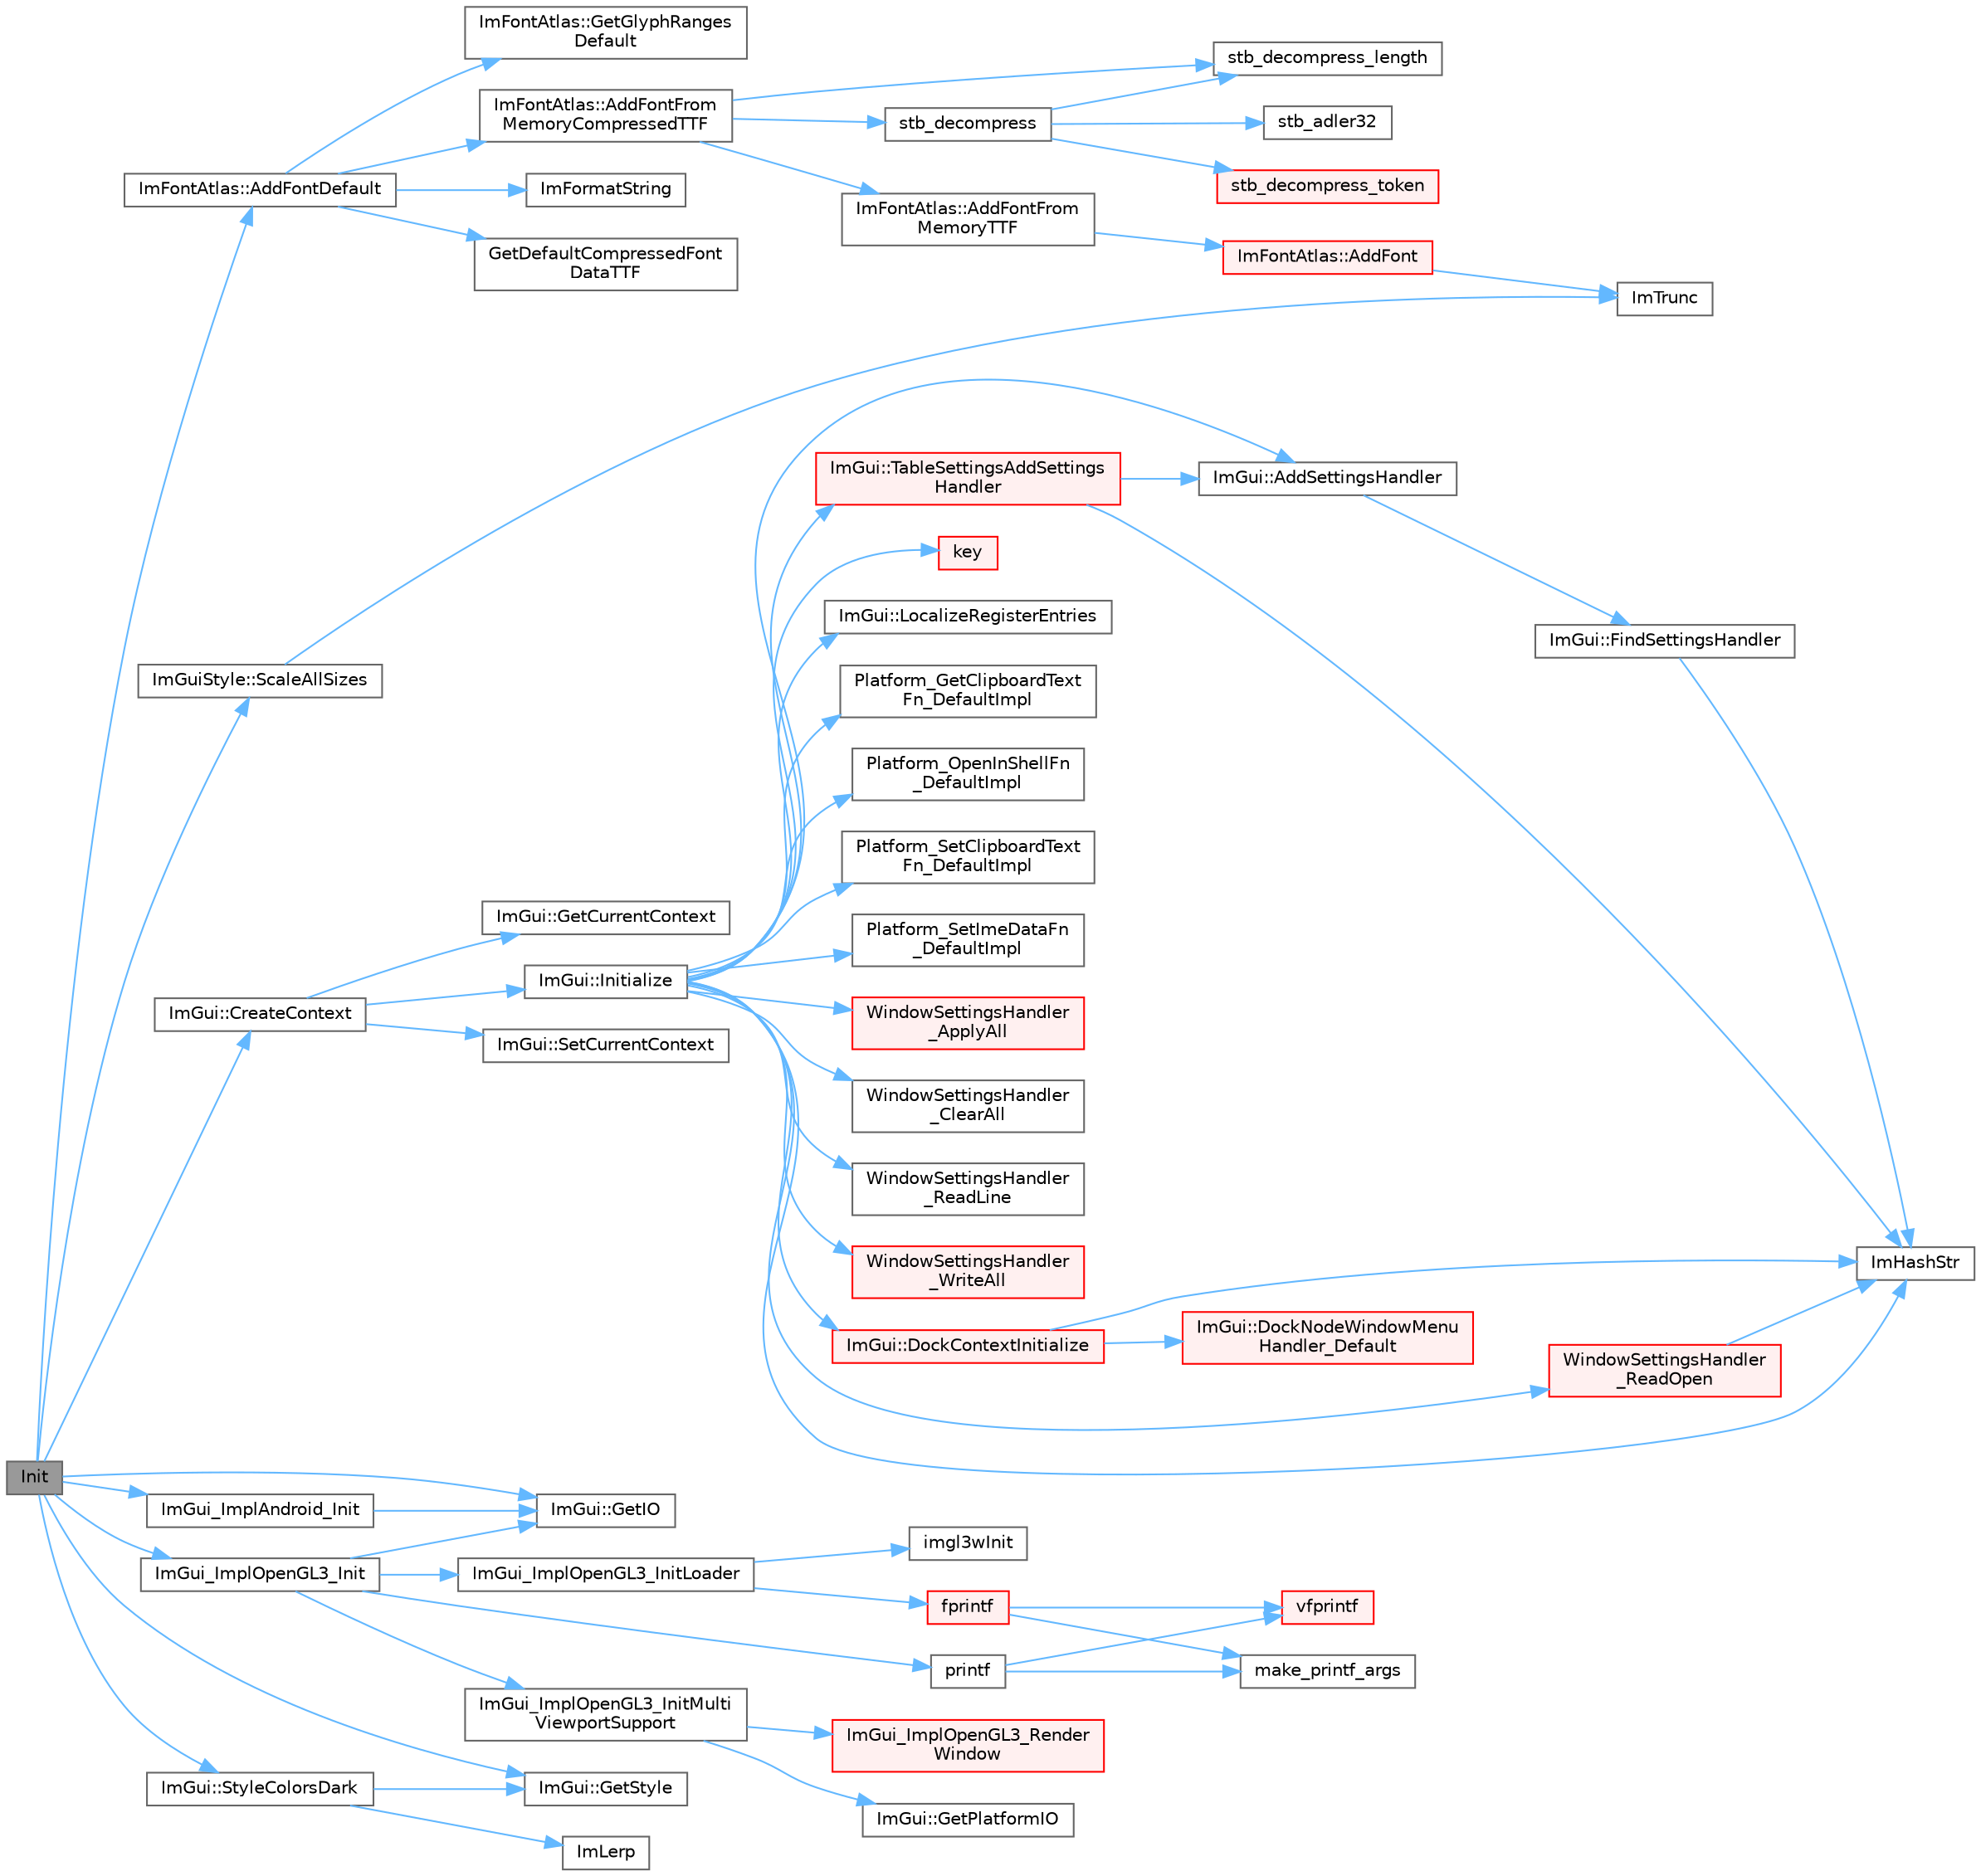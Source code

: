 digraph "Init"
{
 // LATEX_PDF_SIZE
  bgcolor="transparent";
  edge [fontname=Helvetica,fontsize=10,labelfontname=Helvetica,labelfontsize=10];
  node [fontname=Helvetica,fontsize=10,shape=box,height=0.2,width=0.4];
  rankdir="LR";
  Node1 [id="Node000001",label="Init",height=0.2,width=0.4,color="gray40", fillcolor="grey60", style="filled", fontcolor="black",tooltip=" "];
  Node1 -> Node2 [id="edge1_Node000001_Node000002",color="steelblue1",style="solid",tooltip=" "];
  Node2 [id="Node000002",label="ImFontAtlas::AddFontDefault",height=0.2,width=0.4,color="grey40", fillcolor="white", style="filled",URL="$struct_im_font_atlas.html#a9d2b4a94579bf603a0d2662cd8348cbd",tooltip=" "];
  Node2 -> Node3 [id="edge2_Node000002_Node000003",color="steelblue1",style="solid",tooltip=" "];
  Node3 [id="Node000003",label="ImFontAtlas::AddFontFrom\lMemoryCompressedTTF",height=0.2,width=0.4,color="grey40", fillcolor="white", style="filled",URL="$struct_im_font_atlas.html#a478ffa07777bf990ade02889e15a21ab",tooltip=" "];
  Node3 -> Node4 [id="edge3_Node000003_Node000004",color="steelblue1",style="solid",tooltip=" "];
  Node4 [id="Node000004",label="ImFontAtlas::AddFontFrom\lMemoryTTF",height=0.2,width=0.4,color="grey40", fillcolor="white", style="filled",URL="$struct_im_font_atlas.html#a95eec9b791e9c509180030f8176406ff",tooltip=" "];
  Node4 -> Node5 [id="edge4_Node000004_Node000005",color="steelblue1",style="solid",tooltip=" "];
  Node5 [id="Node000005",label="ImFontAtlas::AddFont",height=0.2,width=0.4,color="red", fillcolor="#FFF0F0", style="filled",URL="$struct_im_font_atlas.html#ad01c0f19a95d37a9e5ebab1e54525625",tooltip=" "];
  Node5 -> Node8 [id="edge5_Node000005_Node000008",color="steelblue1",style="solid",tooltip=" "];
  Node8 [id="Node000008",label="ImTrunc",height=0.2,width=0.4,color="grey40", fillcolor="white", style="filled",URL="$imgui__internal_8h.html#a34870cae27ccd450c17ec3d3910b2da4",tooltip=" "];
  Node3 -> Node9 [id="edge6_Node000003_Node000009",color="steelblue1",style="solid",tooltip=" "];
  Node9 [id="Node000009",label="stb_decompress",height=0.2,width=0.4,color="grey40", fillcolor="white", style="filled",URL="$imgui__draw_8cpp.html#a23f899d930c93d351569ee83cf920570",tooltip=" "];
  Node9 -> Node10 [id="edge7_Node000009_Node000010",color="steelblue1",style="solid",tooltip=" "];
  Node10 [id="Node000010",label="stb_adler32",height=0.2,width=0.4,color="grey40", fillcolor="white", style="filled",URL="$imgui__draw_8cpp.html#a13802610d242126f44f88bc9392e3bbc",tooltip=" "];
  Node9 -> Node11 [id="edge8_Node000009_Node000011",color="steelblue1",style="solid",tooltip=" "];
  Node11 [id="Node000011",label="stb_decompress_length",height=0.2,width=0.4,color="grey40", fillcolor="white", style="filled",URL="$imgui__draw_8cpp.html#a5a5301def23b33e2156ac79a8b65c69b",tooltip=" "];
  Node9 -> Node12 [id="edge9_Node000009_Node000012",color="steelblue1",style="solid",tooltip=" "];
  Node12 [id="Node000012",label="stb_decompress_token",height=0.2,width=0.4,color="red", fillcolor="#FFF0F0", style="filled",URL="$imgui__draw_8cpp.html#a7e482ab813b31838bc410914b3293a17",tooltip=" "];
  Node3 -> Node11 [id="edge10_Node000003_Node000011",color="steelblue1",style="solid",tooltip=" "];
  Node2 -> Node15 [id="edge11_Node000002_Node000015",color="steelblue1",style="solid",tooltip=" "];
  Node15 [id="Node000015",label="GetDefaultCompressedFont\lDataTTF",height=0.2,width=0.4,color="grey40", fillcolor="white", style="filled",URL="$imgui__draw_8cpp.html#abc3b462ef2c5ef511d4f7231e3d9b853",tooltip=" "];
  Node2 -> Node16 [id="edge12_Node000002_Node000016",color="steelblue1",style="solid",tooltip=" "];
  Node16 [id="Node000016",label="ImFontAtlas::GetGlyphRanges\lDefault",height=0.2,width=0.4,color="grey40", fillcolor="white", style="filled",URL="$struct_im_font_atlas.html#adec0df140eb1dc01c2a22a5253d62820",tooltip=" "];
  Node2 -> Node17 [id="edge13_Node000002_Node000017",color="steelblue1",style="solid",tooltip=" "];
  Node17 [id="Node000017",label="ImFormatString",height=0.2,width=0.4,color="grey40", fillcolor="white", style="filled",URL="$imgui_8cpp.html#a75ccaf7d676b1f567ba888ae42ac3809",tooltip=" "];
  Node1 -> Node18 [id="edge14_Node000001_Node000018",color="steelblue1",style="solid",tooltip=" "];
  Node18 [id="Node000018",label="ImGui::CreateContext",height=0.2,width=0.4,color="grey40", fillcolor="white", style="filled",URL="$namespace_im_gui.html#a4ff6c9ad05a0eba37ce1b5ff1607810a",tooltip=" "];
  Node18 -> Node19 [id="edge15_Node000018_Node000019",color="steelblue1",style="solid",tooltip=" "];
  Node19 [id="Node000019",label="ImGui::GetCurrentContext",height=0.2,width=0.4,color="grey40", fillcolor="white", style="filled",URL="$namespace_im_gui.html#af557a6de5538099a0f6047eb994bbf42",tooltip=" "];
  Node18 -> Node20 [id="edge16_Node000018_Node000020",color="steelblue1",style="solid",tooltip=" "];
  Node20 [id="Node000020",label="ImGui::Initialize",height=0.2,width=0.4,color="grey40", fillcolor="white", style="filled",URL="$namespace_im_gui.html#a1a611da38fae18a3d1dafcb3228259da",tooltip=" "];
  Node20 -> Node21 [id="edge17_Node000020_Node000021",color="steelblue1",style="solid",tooltip=" "];
  Node21 [id="Node000021",label="ImGui::AddSettingsHandler",height=0.2,width=0.4,color="grey40", fillcolor="white", style="filled",URL="$namespace_im_gui.html#ade13c9d3114fb2fae235a29a6388495d",tooltip=" "];
  Node21 -> Node22 [id="edge18_Node000021_Node000022",color="steelblue1",style="solid",tooltip=" "];
  Node22 [id="Node000022",label="ImGui::FindSettingsHandler",height=0.2,width=0.4,color="grey40", fillcolor="white", style="filled",URL="$namespace_im_gui.html#ad9e15440c52f63aa96ef3b3938d566f8",tooltip=" "];
  Node22 -> Node23 [id="edge19_Node000022_Node000023",color="steelblue1",style="solid",tooltip=" "];
  Node23 [id="Node000023",label="ImHashStr",height=0.2,width=0.4,color="grey40", fillcolor="white", style="filled",URL="$imgui_8cpp.html#ab6659b5d67f7a3369e099ce890e12223",tooltip=" "];
  Node20 -> Node24 [id="edge20_Node000020_Node000024",color="steelblue1",style="solid",tooltip=" "];
  Node24 [id="Node000024",label="ImGui::DockContextInitialize",height=0.2,width=0.4,color="red", fillcolor="#FFF0F0", style="filled",URL="$namespace_im_gui.html#a3b7bcf876b64c28c4eb3868f79728499",tooltip=" "];
  Node24 -> Node25 [id="edge21_Node000024_Node000025",color="steelblue1",style="solid",tooltip=" "];
  Node25 [id="Node000025",label="ImGui::DockNodeWindowMenu\lHandler_Default",height=0.2,width=0.4,color="red", fillcolor="#FFF0F0", style="filled",URL="$namespace_im_gui.html#a46592395e19aa3aacfccc2222693bec8",tooltip=" "];
  Node24 -> Node23 [id="edge22_Node000024_Node000023",color="steelblue1",style="solid",tooltip=" "];
  Node20 -> Node23 [id="edge23_Node000020_Node000023",color="steelblue1",style="solid",tooltip=" "];
  Node20 -> Node28 [id="edge24_Node000020_Node000028",color="steelblue1",style="solid",tooltip=" "];
  Node28 [id="Node000028",label="key",height=0.2,width=0.4,color="red", fillcolor="#FFF0F0", style="filled",URL="$gears_8c.html#accd6b5b92b78666e36543412d4ac14cd",tooltip=" "];
  Node20 -> Node259 [id="edge25_Node000020_Node000259",color="steelblue1",style="solid",tooltip=" "];
  Node259 [id="Node000259",label="ImGui::LocalizeRegisterEntries",height=0.2,width=0.4,color="grey40", fillcolor="white", style="filled",URL="$namespace_im_gui.html#a676850197b862c70a447880ae5087895",tooltip=" "];
  Node20 -> Node260 [id="edge26_Node000020_Node000260",color="steelblue1",style="solid",tooltip=" "];
  Node260 [id="Node000260",label="Platform_GetClipboardText\lFn_DefaultImpl",height=0.2,width=0.4,color="grey40", fillcolor="white", style="filled",URL="$imgui_8cpp.html#a2421bb8978de8787e5c9c85edc80fe82",tooltip=" "];
  Node20 -> Node261 [id="edge27_Node000020_Node000261",color="steelblue1",style="solid",tooltip=" "];
  Node261 [id="Node000261",label="Platform_OpenInShellFn\l_DefaultImpl",height=0.2,width=0.4,color="grey40", fillcolor="white", style="filled",URL="$imgui_8cpp.html#ab7298cb2396098ef9145a374ac3f4381",tooltip=" "];
  Node20 -> Node262 [id="edge28_Node000020_Node000262",color="steelblue1",style="solid",tooltip=" "];
  Node262 [id="Node000262",label="Platform_SetClipboardText\lFn_DefaultImpl",height=0.2,width=0.4,color="grey40", fillcolor="white", style="filled",URL="$imgui_8cpp.html#a9dc5de818052845de948ffc79e925e04",tooltip=" "];
  Node20 -> Node263 [id="edge29_Node000020_Node000263",color="steelblue1",style="solid",tooltip=" "];
  Node263 [id="Node000263",label="Platform_SetImeDataFn\l_DefaultImpl",height=0.2,width=0.4,color="grey40", fillcolor="white", style="filled",URL="$imgui_8cpp.html#a35cee2a16eebdfb722ef537c94ef2625",tooltip=" "];
  Node20 -> Node264 [id="edge30_Node000020_Node000264",color="steelblue1",style="solid",tooltip=" "];
  Node264 [id="Node000264",label="ImGui::TableSettingsAddSettings\lHandler",height=0.2,width=0.4,color="red", fillcolor="#FFF0F0", style="filled",URL="$namespace_im_gui.html#a49786e01457877baef3eb8c01eca38d1",tooltip=" "];
  Node264 -> Node21 [id="edge31_Node000264_Node000021",color="steelblue1",style="solid",tooltip=" "];
  Node264 -> Node23 [id="edge32_Node000264_Node000023",color="steelblue1",style="solid",tooltip=" "];
  Node20 -> Node277 [id="edge33_Node000020_Node000277",color="steelblue1",style="solid",tooltip=" "];
  Node277 [id="Node000277",label="WindowSettingsHandler\l_ApplyAll",height=0.2,width=0.4,color="red", fillcolor="#FFF0F0", style="filled",URL="$imgui_8cpp.html#a4f345909ba493da1c34b89bb89ac4475",tooltip=" "];
  Node20 -> Node280 [id="edge34_Node000020_Node000280",color="steelblue1",style="solid",tooltip=" "];
  Node280 [id="Node000280",label="WindowSettingsHandler\l_ClearAll",height=0.2,width=0.4,color="grey40", fillcolor="white", style="filled",URL="$imgui_8cpp.html#a942052dc32d118a3455ea9cc244c41ad",tooltip=" "];
  Node20 -> Node281 [id="edge35_Node000020_Node000281",color="steelblue1",style="solid",tooltip=" "];
  Node281 [id="Node000281",label="WindowSettingsHandler\l_ReadLine",height=0.2,width=0.4,color="grey40", fillcolor="white", style="filled",URL="$imgui_8cpp.html#a8f46722f3d3b6a30f8f8256aaa34f274",tooltip=" "];
  Node20 -> Node282 [id="edge36_Node000020_Node000282",color="steelblue1",style="solid",tooltip=" "];
  Node282 [id="Node000282",label="WindowSettingsHandler\l_ReadOpen",height=0.2,width=0.4,color="red", fillcolor="#FFF0F0", style="filled",URL="$imgui_8cpp.html#a96167b8831eaf55d73bfd79411b01fd6",tooltip=" "];
  Node282 -> Node23 [id="edge37_Node000282_Node000023",color="steelblue1",style="solid",tooltip=" "];
  Node20 -> Node285 [id="edge38_Node000020_Node000285",color="steelblue1",style="solid",tooltip=" "];
  Node285 [id="Node000285",label="WindowSettingsHandler\l_WriteAll",height=0.2,width=0.4,color="red", fillcolor="#FFF0F0", style="filled",URL="$imgui_8cpp.html#a24623093a2b9a7babcc73f502bfabad0",tooltip=" "];
  Node18 -> Node287 [id="edge39_Node000018_Node000287",color="steelblue1",style="solid",tooltip=" "];
  Node287 [id="Node000287",label="ImGui::SetCurrentContext",height=0.2,width=0.4,color="grey40", fillcolor="white", style="filled",URL="$namespace_im_gui.html#a289dbbbffdadcf1231821d97a7c4a9be",tooltip=" "];
  Node1 -> Node288 [id="edge40_Node000001_Node000288",color="steelblue1",style="solid",tooltip=" "];
  Node288 [id="Node000288",label="ImGui::GetIO",height=0.2,width=0.4,color="grey40", fillcolor="white", style="filled",URL="$namespace_im_gui.html#a3179e560812f878f3961ce803a5d9302",tooltip=" "];
  Node1 -> Node289 [id="edge41_Node000001_Node000289",color="steelblue1",style="solid",tooltip=" "];
  Node289 [id="Node000289",label="ImGui::GetStyle",height=0.2,width=0.4,color="grey40", fillcolor="white", style="filled",URL="$namespace_im_gui.html#abafef4bb3e3654efd96a47b2e22870a7",tooltip=" "];
  Node1 -> Node290 [id="edge42_Node000001_Node000290",color="steelblue1",style="solid",tooltip=" "];
  Node290 [id="Node000290",label="ImGui_ImplAndroid_Init",height=0.2,width=0.4,color="grey40", fillcolor="white", style="filled",URL="$imgui__impl__android_8cpp.html#ab89eca19c71468d31d5d27a950637a0f",tooltip=" "];
  Node290 -> Node288 [id="edge43_Node000290_Node000288",color="steelblue1",style="solid",tooltip=" "];
  Node1 -> Node291 [id="edge44_Node000001_Node000291",color="steelblue1",style="solid",tooltip=" "];
  Node291 [id="Node000291",label="ImGui_ImplOpenGL3_Init",height=0.2,width=0.4,color="grey40", fillcolor="white", style="filled",URL="$imgui__impl__opengl3_8cpp.html#a0475f257dc97d1daceee89cb4b19744d",tooltip=" "];
  Node291 -> Node288 [id="edge45_Node000291_Node000288",color="steelblue1",style="solid",tooltip=" "];
  Node291 -> Node292 [id="edge46_Node000291_Node000292",color="steelblue1",style="solid",tooltip=" "];
  Node292 [id="Node000292",label="ImGui_ImplOpenGL3_InitLoader",height=0.2,width=0.4,color="grey40", fillcolor="white", style="filled",URL="$imgui__impl__opengl3_8cpp.html#aa41f75fa250684a6610bbb021204d374",tooltip=" "];
  Node292 -> Node293 [id="edge47_Node000292_Node000293",color="steelblue1",style="solid",tooltip=" "];
  Node293 [id="Node000293",label="fprintf",height=0.2,width=0.4,color="red", fillcolor="#FFF0F0", style="filled",URL="$printf_8h.html#a9f315126362cae9675de1642105e631e",tooltip=" "];
  Node293 -> Node294 [id="edge48_Node000293_Node000294",color="steelblue1",style="solid",tooltip=" "];
  Node294 [id="Node000294",label="make_printf_args",height=0.2,width=0.4,color="grey40", fillcolor="white", style="filled",URL="$printf_8h.html#a27dcc0efcda04388971dbea3c875f122",tooltip=" "];
  Node293 -> Node296 [id="edge49_Node000293_Node000296",color="steelblue1",style="solid",tooltip=" "];
  Node296 [id="Node000296",label="vfprintf",height=0.2,width=0.4,color="red", fillcolor="#FFF0F0", style="filled",URL="$printf_8h.html#abb30aad964fc771fb52cf3ad88649df2",tooltip=" "];
  Node292 -> Node326 [id="edge50_Node000292_Node000326",color="steelblue1",style="solid",tooltip=" "];
  Node326 [id="Node000326",label="imgl3wInit",height=0.2,width=0.4,color="grey40", fillcolor="white", style="filled",URL="$imgui__impl__opengl3__loader_8h.html#a48c2a363da80c28b64d9eee65220d127",tooltip=" "];
  Node291 -> Node327 [id="edge51_Node000291_Node000327",color="steelblue1",style="solid",tooltip=" "];
  Node327 [id="Node000327",label="ImGui_ImplOpenGL3_InitMulti\lViewportSupport",height=0.2,width=0.4,color="grey40", fillcolor="white", style="filled",URL="$imgui__impl__opengl3_8cpp.html#abae22e0a4306a02f18a7aa3d97f43964",tooltip=" "];
  Node327 -> Node328 [id="edge52_Node000327_Node000328",color="steelblue1",style="solid",tooltip=" "];
  Node328 [id="Node000328",label="ImGui::GetPlatformIO",height=0.2,width=0.4,color="grey40", fillcolor="white", style="filled",URL="$namespace_im_gui.html#a3edc2b6129cbf1e8d247c6d03c344065",tooltip=" "];
  Node327 -> Node329 [id="edge53_Node000327_Node000329",color="steelblue1",style="solid",tooltip=" "];
  Node329 [id="Node000329",label="ImGui_ImplOpenGL3_Render\lWindow",height=0.2,width=0.4,color="red", fillcolor="#FFF0F0", style="filled",URL="$imgui__impl__opengl3_8cpp.html#a539314fdc1e4017ec0ef14783bf496bf",tooltip=" "];
  Node291 -> Node335 [id="edge54_Node000291_Node000335",color="steelblue1",style="solid",tooltip=" "];
  Node335 [id="Node000335",label="printf",height=0.2,width=0.4,color="grey40", fillcolor="white", style="filled",URL="$printf_8h.html#aee3ed3a831f25f07e7be3919fff2203a",tooltip=" "];
  Node335 -> Node294 [id="edge55_Node000335_Node000294",color="steelblue1",style="solid",tooltip=" "];
  Node335 -> Node296 [id="edge56_Node000335_Node000296",color="steelblue1",style="solid",tooltip=" "];
  Node1 -> Node336 [id="edge57_Node000001_Node000336",color="steelblue1",style="solid",tooltip=" "];
  Node336 [id="Node000336",label="ImGuiStyle::ScaleAllSizes",height=0.2,width=0.4,color="grey40", fillcolor="white", style="filled",URL="$struct_im_gui_style.html#a7c9d3e0974a239f65e433cc952be0627",tooltip=" "];
  Node336 -> Node8 [id="edge58_Node000336_Node000008",color="steelblue1",style="solid",tooltip=" "];
  Node1 -> Node337 [id="edge59_Node000001_Node000337",color="steelblue1",style="solid",tooltip=" "];
  Node337 [id="Node000337",label="ImGui::StyleColorsDark",height=0.2,width=0.4,color="grey40", fillcolor="white", style="filled",URL="$namespace_im_gui.html#a26c67fc14081b359566d5e135cd8c767",tooltip=" "];
  Node337 -> Node289 [id="edge60_Node000337_Node000289",color="steelblue1",style="solid",tooltip=" "];
  Node337 -> Node138 [id="edge61_Node000337_Node000138",color="steelblue1",style="solid",tooltip=" "];
  Node138 [id="Node000138",label="ImLerp",height=0.2,width=0.4,color="grey40", fillcolor="white", style="filled",URL="$imgui__internal_8h.html#a1d7813429922346e44eebd82d13f777c",tooltip=" "];
}
